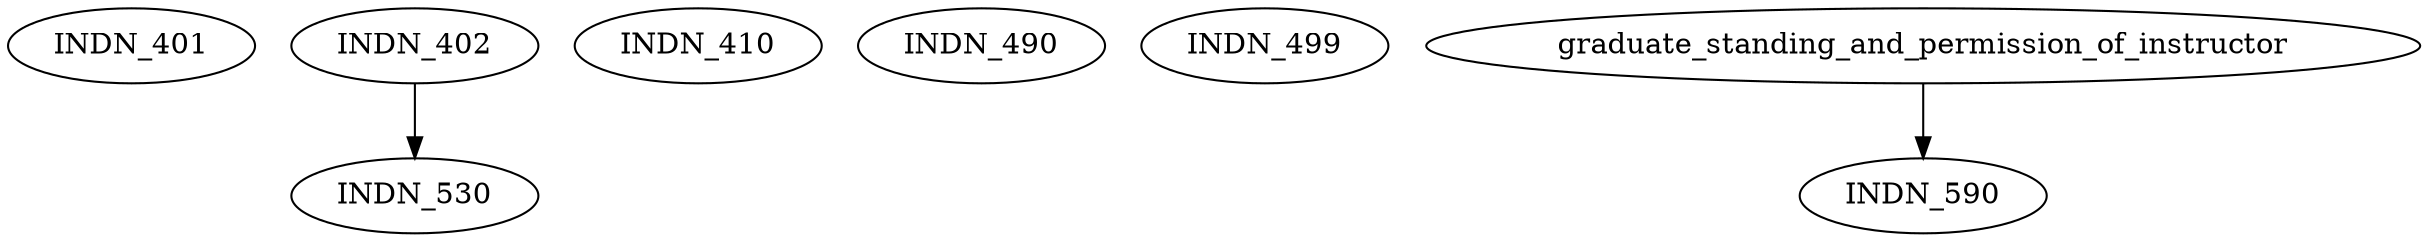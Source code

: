 digraph G {
    INDN_401;
    INDN_402;
    INDN_410;
    INDN_490;
    INDN_499;
    edge [color=black];
    INDN_402 -> INDN_530;
    edge [color=black];
    graduate_standing_and_permission_of_instructor -> INDN_590;
}
